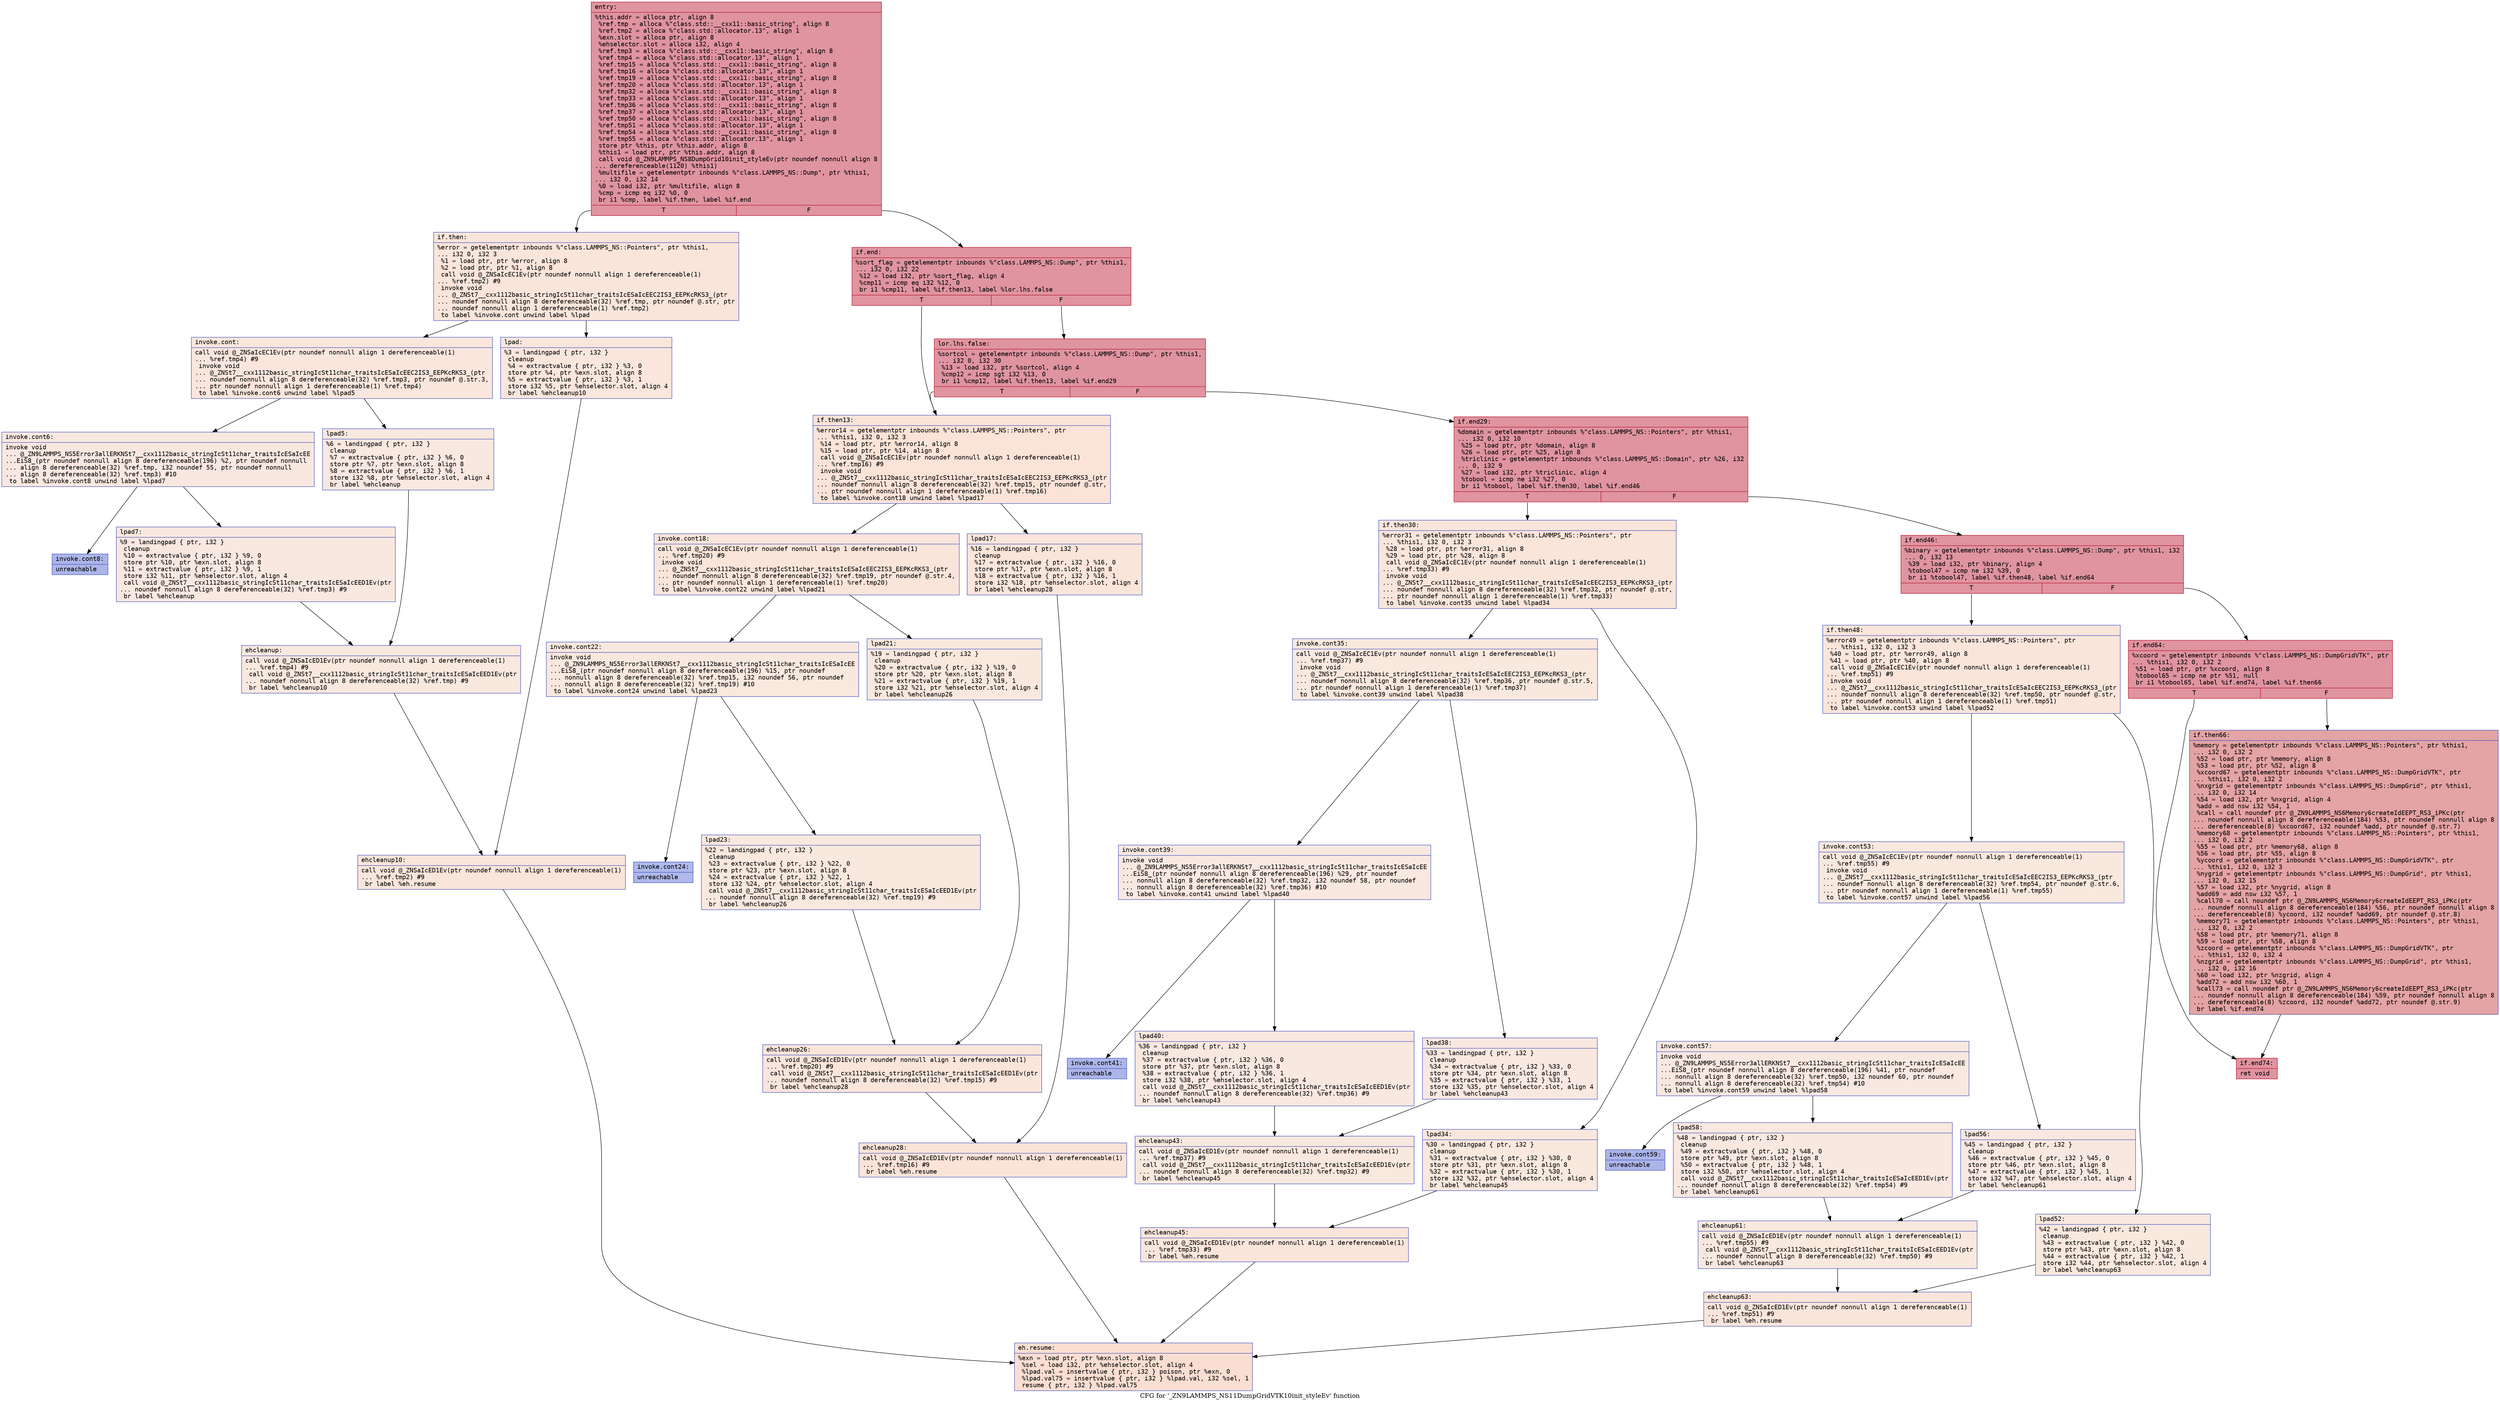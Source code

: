 digraph "CFG for '_ZN9LAMMPS_NS11DumpGridVTK10init_styleEv' function" {
	label="CFG for '_ZN9LAMMPS_NS11DumpGridVTK10init_styleEv' function";

	Node0x55b0f0933210 [shape=record,color="#b70d28ff", style=filled, fillcolor="#b70d2870" fontname="Courier",label="{entry:\l|  %this.addr = alloca ptr, align 8\l  %ref.tmp = alloca %\"class.std::__cxx11::basic_string\", align 8\l  %ref.tmp2 = alloca %\"class.std::allocator.13\", align 1\l  %exn.slot = alloca ptr, align 8\l  %ehselector.slot = alloca i32, align 4\l  %ref.tmp3 = alloca %\"class.std::__cxx11::basic_string\", align 8\l  %ref.tmp4 = alloca %\"class.std::allocator.13\", align 1\l  %ref.tmp15 = alloca %\"class.std::__cxx11::basic_string\", align 8\l  %ref.tmp16 = alloca %\"class.std::allocator.13\", align 1\l  %ref.tmp19 = alloca %\"class.std::__cxx11::basic_string\", align 8\l  %ref.tmp20 = alloca %\"class.std::allocator.13\", align 1\l  %ref.tmp32 = alloca %\"class.std::__cxx11::basic_string\", align 8\l  %ref.tmp33 = alloca %\"class.std::allocator.13\", align 1\l  %ref.tmp36 = alloca %\"class.std::__cxx11::basic_string\", align 8\l  %ref.tmp37 = alloca %\"class.std::allocator.13\", align 1\l  %ref.tmp50 = alloca %\"class.std::__cxx11::basic_string\", align 8\l  %ref.tmp51 = alloca %\"class.std::allocator.13\", align 1\l  %ref.tmp54 = alloca %\"class.std::__cxx11::basic_string\", align 8\l  %ref.tmp55 = alloca %\"class.std::allocator.13\", align 1\l  store ptr %this, ptr %this.addr, align 8\l  %this1 = load ptr, ptr %this.addr, align 8\l  call void @_ZN9LAMMPS_NS8DumpGrid10init_styleEv(ptr noundef nonnull align 8\l... dereferenceable(1120) %this1)\l  %multifile = getelementptr inbounds %\"class.LAMMPS_NS::Dump\", ptr %this1,\l... i32 0, i32 14\l  %0 = load i32, ptr %multifile, align 8\l  %cmp = icmp eq i32 %0, 0\l  br i1 %cmp, label %if.then, label %if.end\l|{<s0>T|<s1>F}}"];
	Node0x55b0f0933210:s0 -> Node0x55b0f0934390[tooltip="entry -> if.then\nProbability 0.00%" ];
	Node0x55b0f0933210:s1 -> Node0x55b0f09338c0[tooltip="entry -> if.end\nProbability 100.00%" ];
	Node0x55b0f0934390 [shape=record,color="#3d50c3ff", style=filled, fillcolor="#f4c5ad70" fontname="Courier",label="{if.then:\l|  %error = getelementptr inbounds %\"class.LAMMPS_NS::Pointers\", ptr %this1,\l... i32 0, i32 3\l  %1 = load ptr, ptr %error, align 8\l  %2 = load ptr, ptr %1, align 8\l  call void @_ZNSaIcEC1Ev(ptr noundef nonnull align 1 dereferenceable(1)\l... %ref.tmp2) #9\l  invoke void\l... @_ZNSt7__cxx1112basic_stringIcSt11char_traitsIcESaIcEEC2IS3_EEPKcRKS3_(ptr\l... noundef nonnull align 8 dereferenceable(32) %ref.tmp, ptr noundef @.str, ptr\l... noundef nonnull align 1 dereferenceable(1) %ref.tmp2)\l          to label %invoke.cont unwind label %lpad\l}"];
	Node0x55b0f0934390 -> Node0x55b0f0934a20[tooltip="if.then -> invoke.cont\nProbability 50.00%" ];
	Node0x55b0f0934390 -> Node0x55b0f0934aa0[tooltip="if.then -> lpad\nProbability 50.00%" ];
	Node0x55b0f0934a20 [shape=record,color="#3d50c3ff", style=filled, fillcolor="#f3c7b170" fontname="Courier",label="{invoke.cont:\l|  call void @_ZNSaIcEC1Ev(ptr noundef nonnull align 1 dereferenceable(1)\l... %ref.tmp4) #9\l  invoke void\l... @_ZNSt7__cxx1112basic_stringIcSt11char_traitsIcESaIcEEC2IS3_EEPKcRKS3_(ptr\l... noundef nonnull align 8 dereferenceable(32) %ref.tmp3, ptr noundef @.str.3,\l... ptr noundef nonnull align 1 dereferenceable(1) %ref.tmp4)\l          to label %invoke.cont6 unwind label %lpad5\l}"];
	Node0x55b0f0934a20 -> Node0x55b0f0934da0[tooltip="invoke.cont -> invoke.cont6\nProbability 50.00%" ];
	Node0x55b0f0934a20 -> Node0x55b0f0934df0[tooltip="invoke.cont -> lpad5\nProbability 50.00%" ];
	Node0x55b0f0934da0 [shape=record,color="#3d50c3ff", style=filled, fillcolor="#f1ccb870" fontname="Courier",label="{invoke.cont6:\l|  invoke void\l... @_ZN9LAMMPS_NS5Error3allERKNSt7__cxx1112basic_stringIcSt11char_traitsIcESaIcEE\l...EiS8_(ptr noundef nonnull align 8 dereferenceable(196) %2, ptr noundef nonnull\l... align 8 dereferenceable(32) %ref.tmp, i32 noundef 55, ptr noundef nonnull\l... align 8 dereferenceable(32) %ref.tmp3) #10\l          to label %invoke.cont8 unwind label %lpad7\l}"];
	Node0x55b0f0934da0 -> Node0x55b0f0934d50[tooltip="invoke.cont6 -> invoke.cont8\nProbability 0.00%" ];
	Node0x55b0f0934da0 -> Node0x55b0f09350b0[tooltip="invoke.cont6 -> lpad7\nProbability 100.00%" ];
	Node0x55b0f0934d50 [shape=record,color="#3d50c3ff", style=filled, fillcolor="#4358cb70" fontname="Courier",label="{invoke.cont8:\l|  unreachable\l}"];
	Node0x55b0f0934aa0 [shape=record,color="#3d50c3ff", style=filled, fillcolor="#f3c7b170" fontname="Courier",label="{lpad:\l|  %3 = landingpad \{ ptr, i32 \}\l          cleanup\l  %4 = extractvalue \{ ptr, i32 \} %3, 0\l  store ptr %4, ptr %exn.slot, align 8\l  %5 = extractvalue \{ ptr, i32 \} %3, 1\l  store i32 %5, ptr %ehselector.slot, align 4\l  br label %ehcleanup10\l}"];
	Node0x55b0f0934aa0 -> Node0x55b0f0935670[tooltip="lpad -> ehcleanup10\nProbability 100.00%" ];
	Node0x55b0f0934df0 [shape=record,color="#3d50c3ff", style=filled, fillcolor="#f1ccb870" fontname="Courier",label="{lpad5:\l|  %6 = landingpad \{ ptr, i32 \}\l          cleanup\l  %7 = extractvalue \{ ptr, i32 \} %6, 0\l  store ptr %7, ptr %exn.slot, align 8\l  %8 = extractvalue \{ ptr, i32 \} %6, 1\l  store i32 %8, ptr %ehselector.slot, align 4\l  br label %ehcleanup\l}"];
	Node0x55b0f0934df0 -> Node0x55b0f09359c0[tooltip="lpad5 -> ehcleanup\nProbability 100.00%" ];
	Node0x55b0f09350b0 [shape=record,color="#3d50c3ff", style=filled, fillcolor="#f1ccb870" fontname="Courier",label="{lpad7:\l|  %9 = landingpad \{ ptr, i32 \}\l          cleanup\l  %10 = extractvalue \{ ptr, i32 \} %9, 0\l  store ptr %10, ptr %exn.slot, align 8\l  %11 = extractvalue \{ ptr, i32 \} %9, 1\l  store i32 %11, ptr %ehselector.slot, align 4\l  call void @_ZNSt7__cxx1112basic_stringIcSt11char_traitsIcESaIcEED1Ev(ptr\l... noundef nonnull align 8 dereferenceable(32) %ref.tmp3) #9\l  br label %ehcleanup\l}"];
	Node0x55b0f09350b0 -> Node0x55b0f09359c0[tooltip="lpad7 -> ehcleanup\nProbability 100.00%" ];
	Node0x55b0f09359c0 [shape=record,color="#3d50c3ff", style=filled, fillcolor="#f2cab570" fontname="Courier",label="{ehcleanup:\l|  call void @_ZNSaIcED1Ev(ptr noundef nonnull align 1 dereferenceable(1)\l... %ref.tmp4) #9\l  call void @_ZNSt7__cxx1112basic_stringIcSt11char_traitsIcESaIcEED1Ev(ptr\l... noundef nonnull align 8 dereferenceable(32) %ref.tmp) #9\l  br label %ehcleanup10\l}"];
	Node0x55b0f09359c0 -> Node0x55b0f0935670[tooltip="ehcleanup -> ehcleanup10\nProbability 100.00%" ];
	Node0x55b0f0935670 [shape=record,color="#3d50c3ff", style=filled, fillcolor="#f4c5ad70" fontname="Courier",label="{ehcleanup10:\l|  call void @_ZNSaIcED1Ev(ptr noundef nonnull align 1 dereferenceable(1)\l... %ref.tmp2) #9\l  br label %eh.resume\l}"];
	Node0x55b0f0935670 -> Node0x55b0f0936270[tooltip="ehcleanup10 -> eh.resume\nProbability 100.00%" ];
	Node0x55b0f09338c0 [shape=record,color="#b70d28ff", style=filled, fillcolor="#b70d2870" fontname="Courier",label="{if.end:\l|  %sort_flag = getelementptr inbounds %\"class.LAMMPS_NS::Dump\", ptr %this1,\l... i32 0, i32 22\l  %12 = load i32, ptr %sort_flag, align 4\l  %cmp11 = icmp eq i32 %12, 0\l  br i1 %cmp11, label %if.then13, label %lor.lhs.false\l|{<s0>T|<s1>F}}"];
	Node0x55b0f09338c0:s0 -> Node0x55b0f0936530[tooltip="if.end -> if.then13\nProbability 0.00%" ];
	Node0x55b0f09338c0:s1 -> Node0x55b0f09365b0[tooltip="if.end -> lor.lhs.false\nProbability 100.00%" ];
	Node0x55b0f09365b0 [shape=record,color="#b70d28ff", style=filled, fillcolor="#b70d2870" fontname="Courier",label="{lor.lhs.false:\l|  %sortcol = getelementptr inbounds %\"class.LAMMPS_NS::Dump\", ptr %this1,\l... i32 0, i32 30\l  %13 = load i32, ptr %sortcol, align 4\l  %cmp12 = icmp sgt i32 %13, 0\l  br i1 %cmp12, label %if.then13, label %if.end29\l|{<s0>T|<s1>F}}"];
	Node0x55b0f09365b0:s0 -> Node0x55b0f0936530[tooltip="lor.lhs.false -> if.then13\nProbability 0.00%" ];
	Node0x55b0f09365b0:s1 -> Node0x55b0f09368f0[tooltip="lor.lhs.false -> if.end29\nProbability 100.00%" ];
	Node0x55b0f0936530 [shape=record,color="#3d50c3ff", style=filled, fillcolor="#f6bfa670" fontname="Courier",label="{if.then13:\l|  %error14 = getelementptr inbounds %\"class.LAMMPS_NS::Pointers\", ptr\l... %this1, i32 0, i32 3\l  %14 = load ptr, ptr %error14, align 8\l  %15 = load ptr, ptr %14, align 8\l  call void @_ZNSaIcEC1Ev(ptr noundef nonnull align 1 dereferenceable(1)\l... %ref.tmp16) #9\l  invoke void\l... @_ZNSt7__cxx1112basic_stringIcSt11char_traitsIcESaIcEEC2IS3_EEPKcRKS3_(ptr\l... noundef nonnull align 8 dereferenceable(32) %ref.tmp15, ptr noundef @.str,\l... ptr noundef nonnull align 1 dereferenceable(1) %ref.tmp16)\l          to label %invoke.cont18 unwind label %lpad17\l}"];
	Node0x55b0f0936530 -> Node0x55b0f0936d80[tooltip="if.then13 -> invoke.cont18\nProbability 50.00%" ];
	Node0x55b0f0936530 -> Node0x55b0f0936e00[tooltip="if.then13 -> lpad17\nProbability 50.00%" ];
	Node0x55b0f0936d80 [shape=record,color="#3d50c3ff", style=filled, fillcolor="#f4c5ad70" fontname="Courier",label="{invoke.cont18:\l|  call void @_ZNSaIcEC1Ev(ptr noundef nonnull align 1 dereferenceable(1)\l... %ref.tmp20) #9\l  invoke void\l... @_ZNSt7__cxx1112basic_stringIcSt11char_traitsIcESaIcEEC2IS3_EEPKcRKS3_(ptr\l... noundef nonnull align 8 dereferenceable(32) %ref.tmp19, ptr noundef @.str.4,\l... ptr noundef nonnull align 1 dereferenceable(1) %ref.tmp20)\l          to label %invoke.cont22 unwind label %lpad21\l}"];
	Node0x55b0f0936d80 -> Node0x55b0f0937120[tooltip="invoke.cont18 -> invoke.cont22\nProbability 50.00%" ];
	Node0x55b0f0936d80 -> Node0x55b0f0937170[tooltip="invoke.cont18 -> lpad21\nProbability 50.00%" ];
	Node0x55b0f0937120 [shape=record,color="#3d50c3ff", style=filled, fillcolor="#f2cab570" fontname="Courier",label="{invoke.cont22:\l|  invoke void\l... @_ZN9LAMMPS_NS5Error3allERKNSt7__cxx1112basic_stringIcSt11char_traitsIcESaIcEE\l...EiS8_(ptr noundef nonnull align 8 dereferenceable(196) %15, ptr noundef\l... nonnull align 8 dereferenceable(32) %ref.tmp15, i32 noundef 56, ptr noundef\l... nonnull align 8 dereferenceable(32) %ref.tmp19) #10\l          to label %invoke.cont24 unwind label %lpad23\l}"];
	Node0x55b0f0937120 -> Node0x55b0f09370d0[tooltip="invoke.cont22 -> invoke.cont24\nProbability 0.00%" ];
	Node0x55b0f0937120 -> Node0x55b0f0937ab0[tooltip="invoke.cont22 -> lpad23\nProbability 100.00%" ];
	Node0x55b0f09370d0 [shape=record,color="#3d50c3ff", style=filled, fillcolor="#4961d270" fontname="Courier",label="{invoke.cont24:\l|  unreachable\l}"];
	Node0x55b0f0936e00 [shape=record,color="#3d50c3ff", style=filled, fillcolor="#f4c5ad70" fontname="Courier",label="{lpad17:\l|  %16 = landingpad \{ ptr, i32 \}\l          cleanup\l  %17 = extractvalue \{ ptr, i32 \} %16, 0\l  store ptr %17, ptr %exn.slot, align 8\l  %18 = extractvalue \{ ptr, i32 \} %16, 1\l  store i32 %18, ptr %ehselector.slot, align 4\l  br label %ehcleanup28\l}"];
	Node0x55b0f0936e00 -> Node0x55b0f0938070[tooltip="lpad17 -> ehcleanup28\nProbability 100.00%" ];
	Node0x55b0f0937170 [shape=record,color="#3d50c3ff", style=filled, fillcolor="#f2cab570" fontname="Courier",label="{lpad21:\l|  %19 = landingpad \{ ptr, i32 \}\l          cleanup\l  %20 = extractvalue \{ ptr, i32 \} %19, 0\l  store ptr %20, ptr %exn.slot, align 8\l  %21 = extractvalue \{ ptr, i32 \} %19, 1\l  store i32 %21, ptr %ehselector.slot, align 4\l  br label %ehcleanup26\l}"];
	Node0x55b0f0937170 -> Node0x55b0f09383c0[tooltip="lpad21 -> ehcleanup26\nProbability 100.00%" ];
	Node0x55b0f0937ab0 [shape=record,color="#3d50c3ff", style=filled, fillcolor="#f2cab570" fontname="Courier",label="{lpad23:\l|  %22 = landingpad \{ ptr, i32 \}\l          cleanup\l  %23 = extractvalue \{ ptr, i32 \} %22, 0\l  store ptr %23, ptr %exn.slot, align 8\l  %24 = extractvalue \{ ptr, i32 \} %22, 1\l  store i32 %24, ptr %ehselector.slot, align 4\l  call void @_ZNSt7__cxx1112basic_stringIcSt11char_traitsIcESaIcEED1Ev(ptr\l... noundef nonnull align 8 dereferenceable(32) %ref.tmp19) #9\l  br label %ehcleanup26\l}"];
	Node0x55b0f0937ab0 -> Node0x55b0f09383c0[tooltip="lpad23 -> ehcleanup26\nProbability 100.00%" ];
	Node0x55b0f09383c0 [shape=record,color="#3d50c3ff", style=filled, fillcolor="#f4c5ad70" fontname="Courier",label="{ehcleanup26:\l|  call void @_ZNSaIcED1Ev(ptr noundef nonnull align 1 dereferenceable(1)\l... %ref.tmp20) #9\l  call void @_ZNSt7__cxx1112basic_stringIcSt11char_traitsIcESaIcEED1Ev(ptr\l... noundef nonnull align 8 dereferenceable(32) %ref.tmp15) #9\l  br label %ehcleanup28\l}"];
	Node0x55b0f09383c0 -> Node0x55b0f0938070[tooltip="ehcleanup26 -> ehcleanup28\nProbability 100.00%" ];
	Node0x55b0f0938070 [shape=record,color="#3d50c3ff", style=filled, fillcolor="#f6bfa670" fontname="Courier",label="{ehcleanup28:\l|  call void @_ZNSaIcED1Ev(ptr noundef nonnull align 1 dereferenceable(1)\l... %ref.tmp16) #9\l  br label %eh.resume\l}"];
	Node0x55b0f0938070 -> Node0x55b0f0936270[tooltip="ehcleanup28 -> eh.resume\nProbability 100.00%" ];
	Node0x55b0f09368f0 [shape=record,color="#b70d28ff", style=filled, fillcolor="#b70d2870" fontname="Courier",label="{if.end29:\l|  %domain = getelementptr inbounds %\"class.LAMMPS_NS::Pointers\", ptr %this1,\l... i32 0, i32 10\l  %25 = load ptr, ptr %domain, align 8\l  %26 = load ptr, ptr %25, align 8\l  %triclinic = getelementptr inbounds %\"class.LAMMPS_NS::Domain\", ptr %26, i32\l... 0, i32 9\l  %27 = load i32, ptr %triclinic, align 4\l  %tobool = icmp ne i32 %27, 0\l  br i1 %tobool, label %if.then30, label %if.end46\l|{<s0>T|<s1>F}}"];
	Node0x55b0f09368f0:s0 -> Node0x55b0f0939500[tooltip="if.end29 -> if.then30\nProbability 0.00%" ];
	Node0x55b0f09368f0:s1 -> Node0x55b0f0939580[tooltip="if.end29 -> if.end46\nProbability 100.00%" ];
	Node0x55b0f0939500 [shape=record,color="#3d50c3ff", style=filled, fillcolor="#f4c5ad70" fontname="Courier",label="{if.then30:\l|  %error31 = getelementptr inbounds %\"class.LAMMPS_NS::Pointers\", ptr\l... %this1, i32 0, i32 3\l  %28 = load ptr, ptr %error31, align 8\l  %29 = load ptr, ptr %28, align 8\l  call void @_ZNSaIcEC1Ev(ptr noundef nonnull align 1 dereferenceable(1)\l... %ref.tmp33) #9\l  invoke void\l... @_ZNSt7__cxx1112basic_stringIcSt11char_traitsIcESaIcEEC2IS3_EEPKcRKS3_(ptr\l... noundef nonnull align 8 dereferenceable(32) %ref.tmp32, ptr noundef @.str,\l... ptr noundef nonnull align 1 dereferenceable(1) %ref.tmp33)\l          to label %invoke.cont35 unwind label %lpad34\l}"];
	Node0x55b0f0939500 -> Node0x55b0f0939a10[tooltip="if.then30 -> invoke.cont35\nProbability 50.00%" ];
	Node0x55b0f0939500 -> Node0x55b0f0939a90[tooltip="if.then30 -> lpad34\nProbability 50.00%" ];
	Node0x55b0f0939a10 [shape=record,color="#3d50c3ff", style=filled, fillcolor="#f2cab570" fontname="Courier",label="{invoke.cont35:\l|  call void @_ZNSaIcEC1Ev(ptr noundef nonnull align 1 dereferenceable(1)\l... %ref.tmp37) #9\l  invoke void\l... @_ZNSt7__cxx1112basic_stringIcSt11char_traitsIcESaIcEEC2IS3_EEPKcRKS3_(ptr\l... noundef nonnull align 8 dereferenceable(32) %ref.tmp36, ptr noundef @.str.5,\l... ptr noundef nonnull align 1 dereferenceable(1) %ref.tmp37)\l          to label %invoke.cont39 unwind label %lpad38\l}"];
	Node0x55b0f0939a10 -> Node0x55b0f0939db0[tooltip="invoke.cont35 -> invoke.cont39\nProbability 50.00%" ];
	Node0x55b0f0939a10 -> Node0x55b0f0939e00[tooltip="invoke.cont35 -> lpad38\nProbability 50.00%" ];
	Node0x55b0f0939db0 [shape=record,color="#3d50c3ff", style=filled, fillcolor="#f1ccb870" fontname="Courier",label="{invoke.cont39:\l|  invoke void\l... @_ZN9LAMMPS_NS5Error3allERKNSt7__cxx1112basic_stringIcSt11char_traitsIcESaIcEE\l...EiS8_(ptr noundef nonnull align 8 dereferenceable(196) %29, ptr noundef\l... nonnull align 8 dereferenceable(32) %ref.tmp32, i32 noundef 58, ptr noundef\l... nonnull align 8 dereferenceable(32) %ref.tmp36) #10\l          to label %invoke.cont41 unwind label %lpad40\l}"];
	Node0x55b0f0939db0 -> Node0x55b0f0939d60[tooltip="invoke.cont39 -> invoke.cont41\nProbability 0.00%" ];
	Node0x55b0f0939db0 -> Node0x55b0f093a0c0[tooltip="invoke.cont39 -> lpad40\nProbability 100.00%" ];
	Node0x55b0f0939d60 [shape=record,color="#3d50c3ff", style=filled, fillcolor="#4358cb70" fontname="Courier",label="{invoke.cont41:\l|  unreachable\l}"];
	Node0x55b0f0939a90 [shape=record,color="#3d50c3ff", style=filled, fillcolor="#f2cab570" fontname="Courier",label="{lpad34:\l|  %30 = landingpad \{ ptr, i32 \}\l          cleanup\l  %31 = extractvalue \{ ptr, i32 \} %30, 0\l  store ptr %31, ptr %exn.slot, align 8\l  %32 = extractvalue \{ ptr, i32 \} %30, 1\l  store i32 %32, ptr %ehselector.slot, align 4\l  br label %ehcleanup45\l}"];
	Node0x55b0f0939a90 -> Node0x55b0f093a680[tooltip="lpad34 -> ehcleanup45\nProbability 100.00%" ];
	Node0x55b0f0939e00 [shape=record,color="#3d50c3ff", style=filled, fillcolor="#f1ccb870" fontname="Courier",label="{lpad38:\l|  %33 = landingpad \{ ptr, i32 \}\l          cleanup\l  %34 = extractvalue \{ ptr, i32 \} %33, 0\l  store ptr %34, ptr %exn.slot, align 8\l  %35 = extractvalue \{ ptr, i32 \} %33, 1\l  store i32 %35, ptr %ehselector.slot, align 4\l  br label %ehcleanup43\l}"];
	Node0x55b0f0939e00 -> Node0x55b0f093a9d0[tooltip="lpad38 -> ehcleanup43\nProbability 100.00%" ];
	Node0x55b0f093a0c0 [shape=record,color="#3d50c3ff", style=filled, fillcolor="#f1ccb870" fontname="Courier",label="{lpad40:\l|  %36 = landingpad \{ ptr, i32 \}\l          cleanup\l  %37 = extractvalue \{ ptr, i32 \} %36, 0\l  store ptr %37, ptr %exn.slot, align 8\l  %38 = extractvalue \{ ptr, i32 \} %36, 1\l  store i32 %38, ptr %ehselector.slot, align 4\l  call void @_ZNSt7__cxx1112basic_stringIcSt11char_traitsIcESaIcEED1Ev(ptr\l... noundef nonnull align 8 dereferenceable(32) %ref.tmp36) #9\l  br label %ehcleanup43\l}"];
	Node0x55b0f093a0c0 -> Node0x55b0f093a9d0[tooltip="lpad40 -> ehcleanup43\nProbability 100.00%" ];
	Node0x55b0f093a9d0 [shape=record,color="#3d50c3ff", style=filled, fillcolor="#f2cab570" fontname="Courier",label="{ehcleanup43:\l|  call void @_ZNSaIcED1Ev(ptr noundef nonnull align 1 dereferenceable(1)\l... %ref.tmp37) #9\l  call void @_ZNSt7__cxx1112basic_stringIcSt11char_traitsIcESaIcEED1Ev(ptr\l... noundef nonnull align 8 dereferenceable(32) %ref.tmp32) #9\l  br label %ehcleanup45\l}"];
	Node0x55b0f093a9d0 -> Node0x55b0f093a680[tooltip="ehcleanup43 -> ehcleanup45\nProbability 100.00%" ];
	Node0x55b0f093a680 [shape=record,color="#3d50c3ff", style=filled, fillcolor="#f4c5ad70" fontname="Courier",label="{ehcleanup45:\l|  call void @_ZNSaIcED1Ev(ptr noundef nonnull align 1 dereferenceable(1)\l... %ref.tmp33) #9\l  br label %eh.resume\l}"];
	Node0x55b0f093a680 -> Node0x55b0f0936270[tooltip="ehcleanup45 -> eh.resume\nProbability 100.00%" ];
	Node0x55b0f0939580 [shape=record,color="#b70d28ff", style=filled, fillcolor="#b70d2870" fontname="Courier",label="{if.end46:\l|  %binary = getelementptr inbounds %\"class.LAMMPS_NS::Dump\", ptr %this1, i32\l... 0, i32 13\l  %39 = load i32, ptr %binary, align 4\l  %tobool47 = icmp ne i32 %39, 0\l  br i1 %tobool47, label %if.then48, label %if.end64\l|{<s0>T|<s1>F}}"];
	Node0x55b0f0939580:s0 -> Node0x55b0f093b4c0[tooltip="if.end46 -> if.then48\nProbability 0.00%" ];
	Node0x55b0f0939580:s1 -> Node0x55b0f093b540[tooltip="if.end46 -> if.end64\nProbability 100.00%" ];
	Node0x55b0f093b4c0 [shape=record,color="#3d50c3ff", style=filled, fillcolor="#f4c5ad70" fontname="Courier",label="{if.then48:\l|  %error49 = getelementptr inbounds %\"class.LAMMPS_NS::Pointers\", ptr\l... %this1, i32 0, i32 3\l  %40 = load ptr, ptr %error49, align 8\l  %41 = load ptr, ptr %40, align 8\l  call void @_ZNSaIcEC1Ev(ptr noundef nonnull align 1 dereferenceable(1)\l... %ref.tmp51) #9\l  invoke void\l... @_ZNSt7__cxx1112basic_stringIcSt11char_traitsIcESaIcEEC2IS3_EEPKcRKS3_(ptr\l... noundef nonnull align 8 dereferenceable(32) %ref.tmp50, ptr noundef @.str,\l... ptr noundef nonnull align 1 dereferenceable(1) %ref.tmp51)\l          to label %invoke.cont53 unwind label %lpad52\l}"];
	Node0x55b0f093b4c0 -> Node0x55b0f093b9d0[tooltip="if.then48 -> invoke.cont53\nProbability 50.00%" ];
	Node0x55b0f093b4c0 -> Node0x55b0f093ba50[tooltip="if.then48 -> lpad52\nProbability 50.00%" ];
	Node0x55b0f093b9d0 [shape=record,color="#3d50c3ff", style=filled, fillcolor="#f2cab570" fontname="Courier",label="{invoke.cont53:\l|  call void @_ZNSaIcEC1Ev(ptr noundef nonnull align 1 dereferenceable(1)\l... %ref.tmp55) #9\l  invoke void\l... @_ZNSt7__cxx1112basic_stringIcSt11char_traitsIcESaIcEEC2IS3_EEPKcRKS3_(ptr\l... noundef nonnull align 8 dereferenceable(32) %ref.tmp54, ptr noundef @.str.6,\l... ptr noundef nonnull align 1 dereferenceable(1) %ref.tmp55)\l          to label %invoke.cont57 unwind label %lpad56\l}"];
	Node0x55b0f093b9d0 -> Node0x55b0f093bd70[tooltip="invoke.cont53 -> invoke.cont57\nProbability 50.00%" ];
	Node0x55b0f093b9d0 -> Node0x55b0f093bdc0[tooltip="invoke.cont53 -> lpad56\nProbability 50.00%" ];
	Node0x55b0f093bd70 [shape=record,color="#3d50c3ff", style=filled, fillcolor="#f1ccb870" fontname="Courier",label="{invoke.cont57:\l|  invoke void\l... @_ZN9LAMMPS_NS5Error3allERKNSt7__cxx1112basic_stringIcSt11char_traitsIcESaIcEE\l...EiS8_(ptr noundef nonnull align 8 dereferenceable(196) %41, ptr noundef\l... nonnull align 8 dereferenceable(32) %ref.tmp50, i32 noundef 60, ptr noundef\l... nonnull align 8 dereferenceable(32) %ref.tmp54) #10\l          to label %invoke.cont59 unwind label %lpad58\l}"];
	Node0x55b0f093bd70 -> Node0x55b0f093bd20[tooltip="invoke.cont57 -> invoke.cont59\nProbability 0.00%" ];
	Node0x55b0f093bd70 -> Node0x55b0f093c080[tooltip="invoke.cont57 -> lpad58\nProbability 100.00%" ];
	Node0x55b0f093bd20 [shape=record,color="#3d50c3ff", style=filled, fillcolor="#4358cb70" fontname="Courier",label="{invoke.cont59:\l|  unreachable\l}"];
	Node0x55b0f093ba50 [shape=record,color="#3d50c3ff", style=filled, fillcolor="#f2cab570" fontname="Courier",label="{lpad52:\l|  %42 = landingpad \{ ptr, i32 \}\l          cleanup\l  %43 = extractvalue \{ ptr, i32 \} %42, 0\l  store ptr %43, ptr %exn.slot, align 8\l  %44 = extractvalue \{ ptr, i32 \} %42, 1\l  store i32 %44, ptr %ehselector.slot, align 4\l  br label %ehcleanup63\l}"];
	Node0x55b0f093ba50 -> Node0x55b0f093c640[tooltip="lpad52 -> ehcleanup63\nProbability 100.00%" ];
	Node0x55b0f093bdc0 [shape=record,color="#3d50c3ff", style=filled, fillcolor="#f1ccb870" fontname="Courier",label="{lpad56:\l|  %45 = landingpad \{ ptr, i32 \}\l          cleanup\l  %46 = extractvalue \{ ptr, i32 \} %45, 0\l  store ptr %46, ptr %exn.slot, align 8\l  %47 = extractvalue \{ ptr, i32 \} %45, 1\l  store i32 %47, ptr %ehselector.slot, align 4\l  br label %ehcleanup61\l}"];
	Node0x55b0f093bdc0 -> Node0x55b0f093d1a0[tooltip="lpad56 -> ehcleanup61\nProbability 100.00%" ];
	Node0x55b0f093c080 [shape=record,color="#3d50c3ff", style=filled, fillcolor="#f1ccb870" fontname="Courier",label="{lpad58:\l|  %48 = landingpad \{ ptr, i32 \}\l          cleanup\l  %49 = extractvalue \{ ptr, i32 \} %48, 0\l  store ptr %49, ptr %exn.slot, align 8\l  %50 = extractvalue \{ ptr, i32 \} %48, 1\l  store i32 %50, ptr %ehselector.slot, align 4\l  call void @_ZNSt7__cxx1112basic_stringIcSt11char_traitsIcESaIcEED1Ev(ptr\l... noundef nonnull align 8 dereferenceable(32) %ref.tmp54) #9\l  br label %ehcleanup61\l}"];
	Node0x55b0f093c080 -> Node0x55b0f093d1a0[tooltip="lpad58 -> ehcleanup61\nProbability 100.00%" ];
	Node0x55b0f093d1a0 [shape=record,color="#3d50c3ff", style=filled, fillcolor="#f2cab570" fontname="Courier",label="{ehcleanup61:\l|  call void @_ZNSaIcED1Ev(ptr noundef nonnull align 1 dereferenceable(1)\l... %ref.tmp55) #9\l  call void @_ZNSt7__cxx1112basic_stringIcSt11char_traitsIcESaIcEED1Ev(ptr\l... noundef nonnull align 8 dereferenceable(32) %ref.tmp50) #9\l  br label %ehcleanup63\l}"];
	Node0x55b0f093d1a0 -> Node0x55b0f093c640[tooltip="ehcleanup61 -> ehcleanup63\nProbability 100.00%" ];
	Node0x55b0f093c640 [shape=record,color="#3d50c3ff", style=filled, fillcolor="#f4c5ad70" fontname="Courier",label="{ehcleanup63:\l|  call void @_ZNSaIcED1Ev(ptr noundef nonnull align 1 dereferenceable(1)\l... %ref.tmp51) #9\l  br label %eh.resume\l}"];
	Node0x55b0f093c640 -> Node0x55b0f0936270[tooltip="ehcleanup63 -> eh.resume\nProbability 100.00%" ];
	Node0x55b0f093b540 [shape=record,color="#b70d28ff", style=filled, fillcolor="#b70d2870" fontname="Courier",label="{if.end64:\l|  %xcoord = getelementptr inbounds %\"class.LAMMPS_NS::DumpGridVTK\", ptr\l... %this1, i32 0, i32 2\l  %51 = load ptr, ptr %xcoord, align 8\l  %tobool65 = icmp ne ptr %51, null\l  br i1 %tobool65, label %if.end74, label %if.then66\l|{<s0>T|<s1>F}}"];
	Node0x55b0f093b540:s0 -> Node0x55b0f093dc90[tooltip="if.end64 -> if.end74\nProbability 62.50%" ];
	Node0x55b0f093b540:s1 -> Node0x55b0f093dd10[tooltip="if.end64 -> if.then66\nProbability 37.50%" ];
	Node0x55b0f093dd10 [shape=record,color="#3d50c3ff", style=filled, fillcolor="#c32e3170" fontname="Courier",label="{if.then66:\l|  %memory = getelementptr inbounds %\"class.LAMMPS_NS::Pointers\", ptr %this1,\l... i32 0, i32 2\l  %52 = load ptr, ptr %memory, align 8\l  %53 = load ptr, ptr %52, align 8\l  %xcoord67 = getelementptr inbounds %\"class.LAMMPS_NS::DumpGridVTK\", ptr\l... %this1, i32 0, i32 2\l  %nxgrid = getelementptr inbounds %\"class.LAMMPS_NS::DumpGrid\", ptr %this1,\l... i32 0, i32 14\l  %54 = load i32, ptr %nxgrid, align 4\l  %add = add nsw i32 %54, 1\l  %call = call noundef ptr @_ZN9LAMMPS_NS6Memory6createIdEEPT_RS3_iPKc(ptr\l... noundef nonnull align 8 dereferenceable(184) %53, ptr noundef nonnull align 8\l... dereferenceable(8) %xcoord67, i32 noundef %add, ptr noundef @.str.7)\l  %memory68 = getelementptr inbounds %\"class.LAMMPS_NS::Pointers\", ptr %this1,\l... i32 0, i32 2\l  %55 = load ptr, ptr %memory68, align 8\l  %56 = load ptr, ptr %55, align 8\l  %ycoord = getelementptr inbounds %\"class.LAMMPS_NS::DumpGridVTK\", ptr\l... %this1, i32 0, i32 3\l  %nygrid = getelementptr inbounds %\"class.LAMMPS_NS::DumpGrid\", ptr %this1,\l... i32 0, i32 15\l  %57 = load i32, ptr %nygrid, align 8\l  %add69 = add nsw i32 %57, 1\l  %call70 = call noundef ptr @_ZN9LAMMPS_NS6Memory6createIdEEPT_RS3_iPKc(ptr\l... noundef nonnull align 8 dereferenceable(184) %56, ptr noundef nonnull align 8\l... dereferenceable(8) %ycoord, i32 noundef %add69, ptr noundef @.str.8)\l  %memory71 = getelementptr inbounds %\"class.LAMMPS_NS::Pointers\", ptr %this1,\l... i32 0, i32 2\l  %58 = load ptr, ptr %memory71, align 8\l  %59 = load ptr, ptr %58, align 8\l  %zcoord = getelementptr inbounds %\"class.LAMMPS_NS::DumpGridVTK\", ptr\l... %this1, i32 0, i32 4\l  %nzgrid = getelementptr inbounds %\"class.LAMMPS_NS::DumpGrid\", ptr %this1,\l... i32 0, i32 16\l  %60 = load i32, ptr %nzgrid, align 4\l  %add72 = add nsw i32 %60, 1\l  %call73 = call noundef ptr @_ZN9LAMMPS_NS6Memory6createIdEEPT_RS3_iPKc(ptr\l... noundef nonnull align 8 dereferenceable(184) %59, ptr noundef nonnull align 8\l... dereferenceable(8) %zcoord, i32 noundef %add72, ptr noundef @.str.9)\l  br label %if.end74\l}"];
	Node0x55b0f093dd10 -> Node0x55b0f093dc90[tooltip="if.then66 -> if.end74\nProbability 100.00%" ];
	Node0x55b0f093dc90 [shape=record,color="#b70d28ff", style=filled, fillcolor="#b70d2870" fontname="Courier",label="{if.end74:\l|  ret void\l}"];
	Node0x55b0f0936270 [shape=record,color="#3d50c3ff", style=filled, fillcolor="#f7b59970" fontname="Courier",label="{eh.resume:\l|  %exn = load ptr, ptr %exn.slot, align 8\l  %sel = load i32, ptr %ehselector.slot, align 4\l  %lpad.val = insertvalue \{ ptr, i32 \} poison, ptr %exn, 0\l  %lpad.val75 = insertvalue \{ ptr, i32 \} %lpad.val, i32 %sel, 1\l  resume \{ ptr, i32 \} %lpad.val75\l}"];
}
